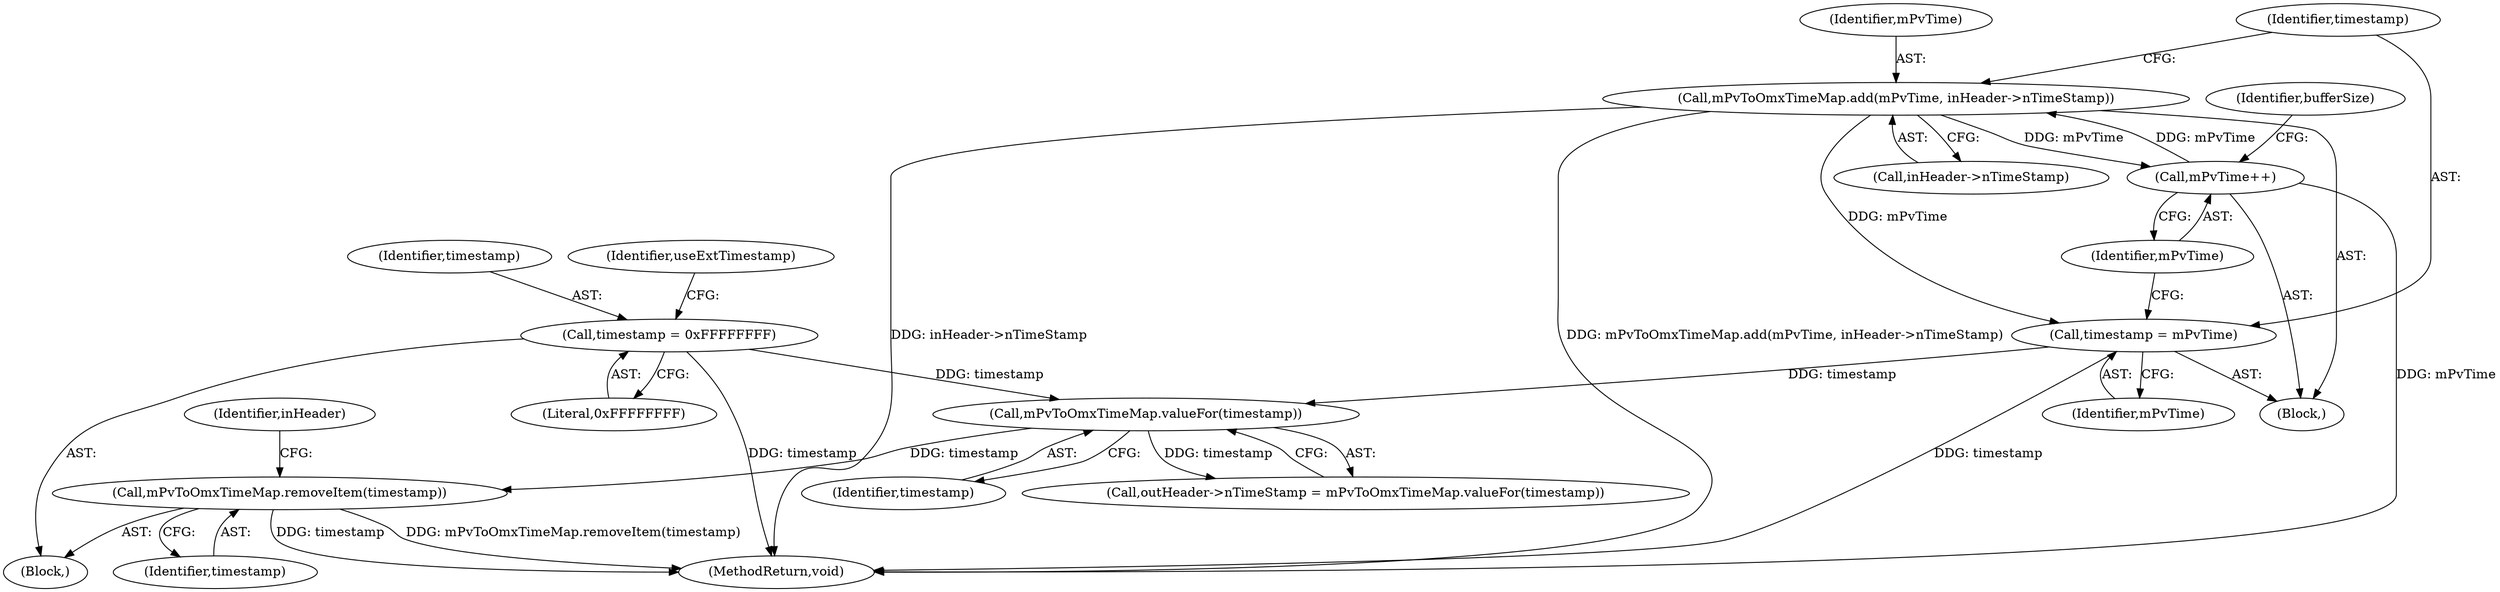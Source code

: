 digraph "0_Android_d2f47191538837e796e2b10c1ff7e1ee35f6e0ab@API" {
"1000508" [label="(Call,mPvToOmxTimeMap.removeItem(timestamp))"];
"1000506" [label="(Call,mPvToOmxTimeMap.valueFor(timestamp))"];
"1000444" [label="(Call,timestamp = 0xFFFFFFFF)"];
"1000455" [label="(Call,timestamp = mPvTime)"];
"1000450" [label="(Call,mPvToOmxTimeMap.add(mPvTime, inHeader->nTimeStamp))"];
"1000458" [label="(Call,mPvTime++)"];
"1000615" [label="(MethodReturn,void)"];
"1000512" [label="(Identifier,inHeader)"];
"1000506" [label="(Call,mPvToOmxTimeMap.valueFor(timestamp))"];
"1000445" [label="(Identifier,timestamp)"];
"1000451" [label="(Identifier,mPvTime)"];
"1000456" [label="(Identifier,timestamp)"];
"1000502" [label="(Call,outHeader->nTimeStamp = mPvToOmxTimeMap.valueFor(timestamp))"];
"1000509" [label="(Identifier,timestamp)"];
"1000462" [label="(Identifier,bufferSize)"];
"1000457" [label="(Identifier,mPvTime)"];
"1000446" [label="(Literal,0xFFFFFFFF)"];
"1000444" [label="(Call,timestamp = 0xFFFFFFFF)"];
"1000508" [label="(Call,mPvToOmxTimeMap.removeItem(timestamp))"];
"1000455" [label="(Call,timestamp = mPvTime)"];
"1000449" [label="(Block,)"];
"1000507" [label="(Identifier,timestamp)"];
"1000459" [label="(Identifier,mPvTime)"];
"1000458" [label="(Call,mPvTime++)"];
"1000452" [label="(Call,inHeader->nTimeStamp)"];
"1000129" [label="(Block,)"];
"1000450" [label="(Call,mPvToOmxTimeMap.add(mPvTime, inHeader->nTimeStamp))"];
"1000448" [label="(Identifier,useExtTimestamp)"];
"1000508" -> "1000129"  [label="AST: "];
"1000508" -> "1000509"  [label="CFG: "];
"1000509" -> "1000508"  [label="AST: "];
"1000512" -> "1000508"  [label="CFG: "];
"1000508" -> "1000615"  [label="DDG: timestamp"];
"1000508" -> "1000615"  [label="DDG: mPvToOmxTimeMap.removeItem(timestamp)"];
"1000506" -> "1000508"  [label="DDG: timestamp"];
"1000506" -> "1000502"  [label="AST: "];
"1000506" -> "1000507"  [label="CFG: "];
"1000507" -> "1000506"  [label="AST: "];
"1000502" -> "1000506"  [label="CFG: "];
"1000506" -> "1000502"  [label="DDG: timestamp"];
"1000444" -> "1000506"  [label="DDG: timestamp"];
"1000455" -> "1000506"  [label="DDG: timestamp"];
"1000444" -> "1000129"  [label="AST: "];
"1000444" -> "1000446"  [label="CFG: "];
"1000445" -> "1000444"  [label="AST: "];
"1000446" -> "1000444"  [label="AST: "];
"1000448" -> "1000444"  [label="CFG: "];
"1000444" -> "1000615"  [label="DDG: timestamp"];
"1000455" -> "1000449"  [label="AST: "];
"1000455" -> "1000457"  [label="CFG: "];
"1000456" -> "1000455"  [label="AST: "];
"1000457" -> "1000455"  [label="AST: "];
"1000459" -> "1000455"  [label="CFG: "];
"1000455" -> "1000615"  [label="DDG: timestamp"];
"1000450" -> "1000455"  [label="DDG: mPvTime"];
"1000450" -> "1000449"  [label="AST: "];
"1000450" -> "1000452"  [label="CFG: "];
"1000451" -> "1000450"  [label="AST: "];
"1000452" -> "1000450"  [label="AST: "];
"1000456" -> "1000450"  [label="CFG: "];
"1000450" -> "1000615"  [label="DDG: mPvToOmxTimeMap.add(mPvTime, inHeader->nTimeStamp)"];
"1000450" -> "1000615"  [label="DDG: inHeader->nTimeStamp"];
"1000458" -> "1000450"  [label="DDG: mPvTime"];
"1000450" -> "1000458"  [label="DDG: mPvTime"];
"1000458" -> "1000449"  [label="AST: "];
"1000458" -> "1000459"  [label="CFG: "];
"1000459" -> "1000458"  [label="AST: "];
"1000462" -> "1000458"  [label="CFG: "];
"1000458" -> "1000615"  [label="DDG: mPvTime"];
}
